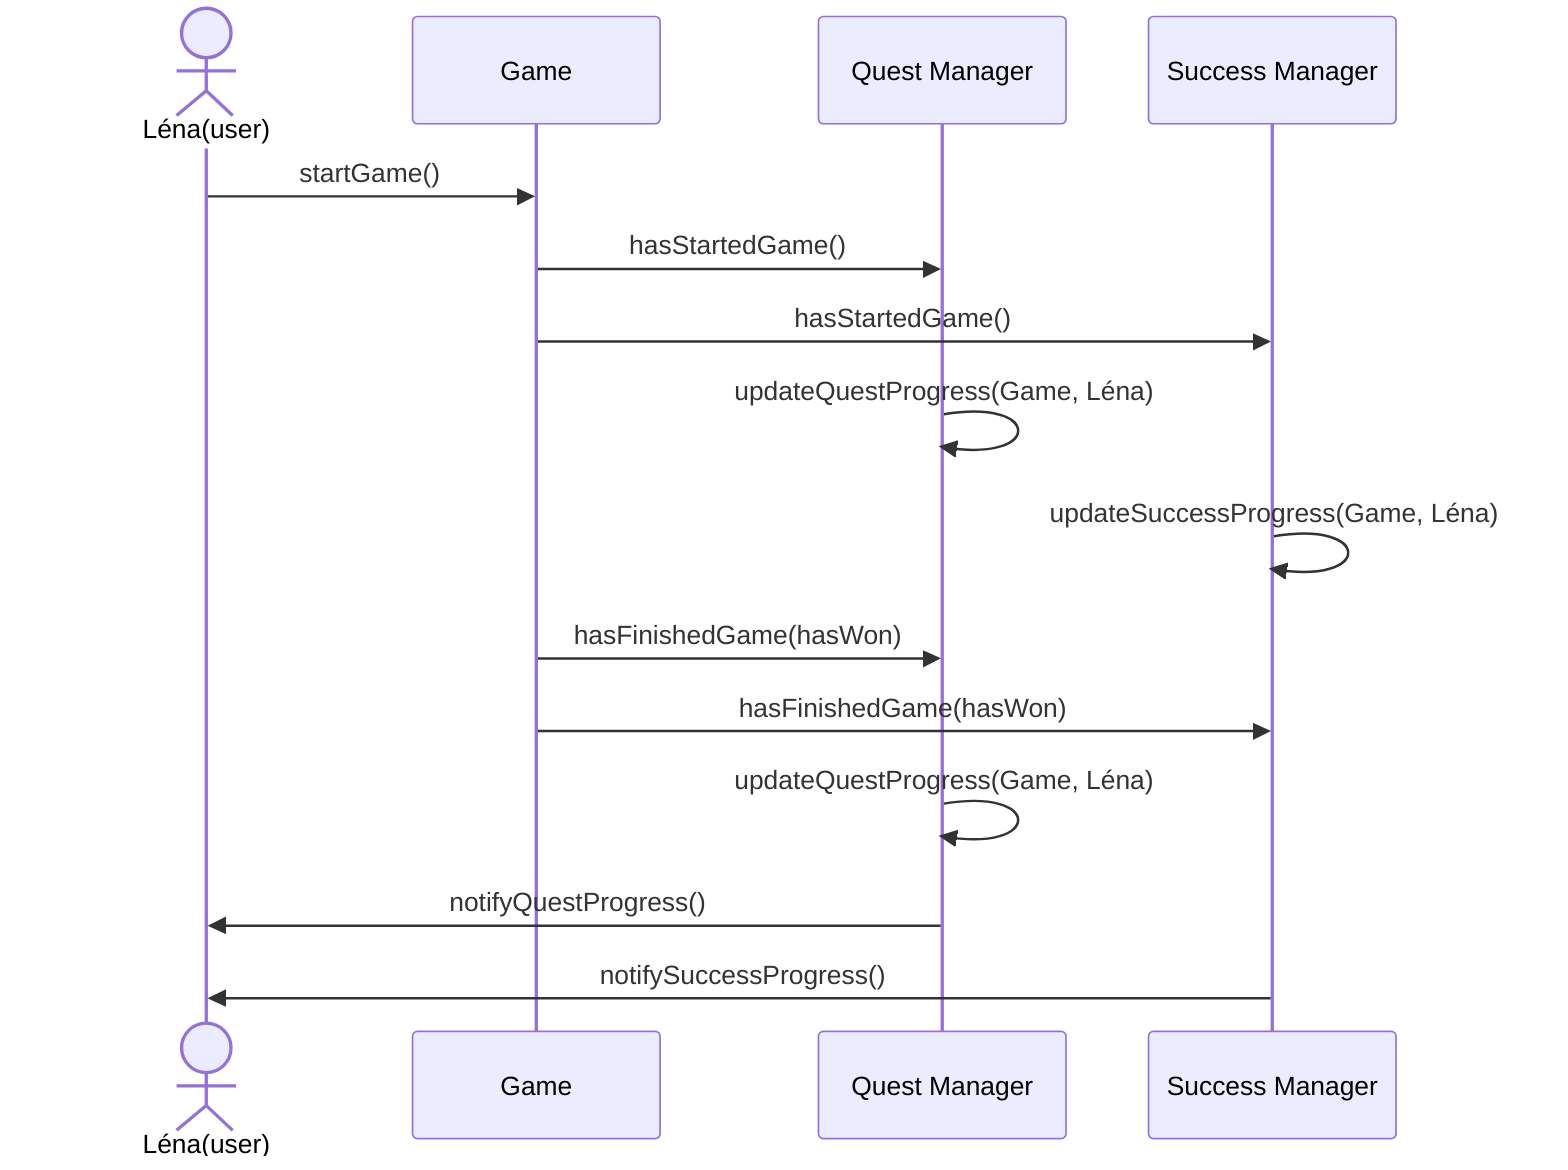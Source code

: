 sequenceDiagram
    actor L as Léna(user)
    participant G as Game
    participant QM as Quest Manager
    participant SM as Success Manager
    L->>G: startGame()
    G->>QM: hasStartedGame()
    G->>SM: hasStartedGame()
    QM->>QM: updateQuestProgress(Game, Léna)
    SM->>SM: updateSuccessProgress(Game, Léna)
    G->>QM: hasFinishedGame(hasWon)
    G->>SM: hasFinishedGame(hasWon)
    QM->>QM: updateQuestProgress(Game, Léna)
    QM->>L: notifyQuestProgress()
    SM->>L: notifySuccessProgress()